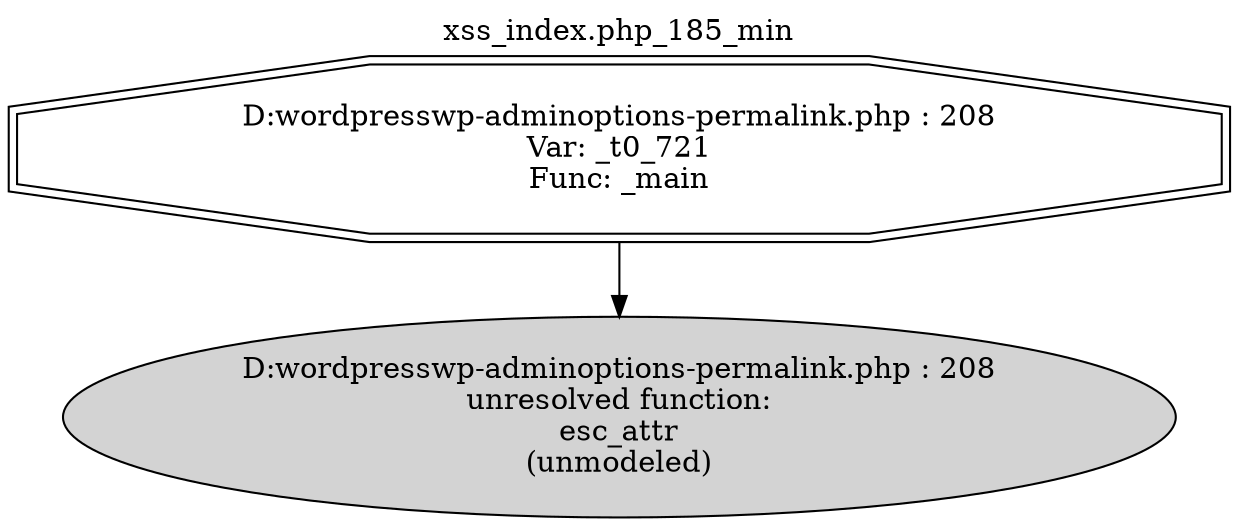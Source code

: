 digraph cfg {
  label="xss_index.php_185_min";
  labelloc=t;
  n1 [shape=doubleoctagon, label="D:\wordpress\wp-admin\options-permalink.php : 208\nVar: _t0_721\nFunc: _main\n"];
  n2 [shape=ellipse, label="D:\wordpress\wp-admin\options-permalink.php : 208\nunresolved function:\nesc_attr\n(unmodeled)\n",style=filled];
  n1 -> n2;
}
